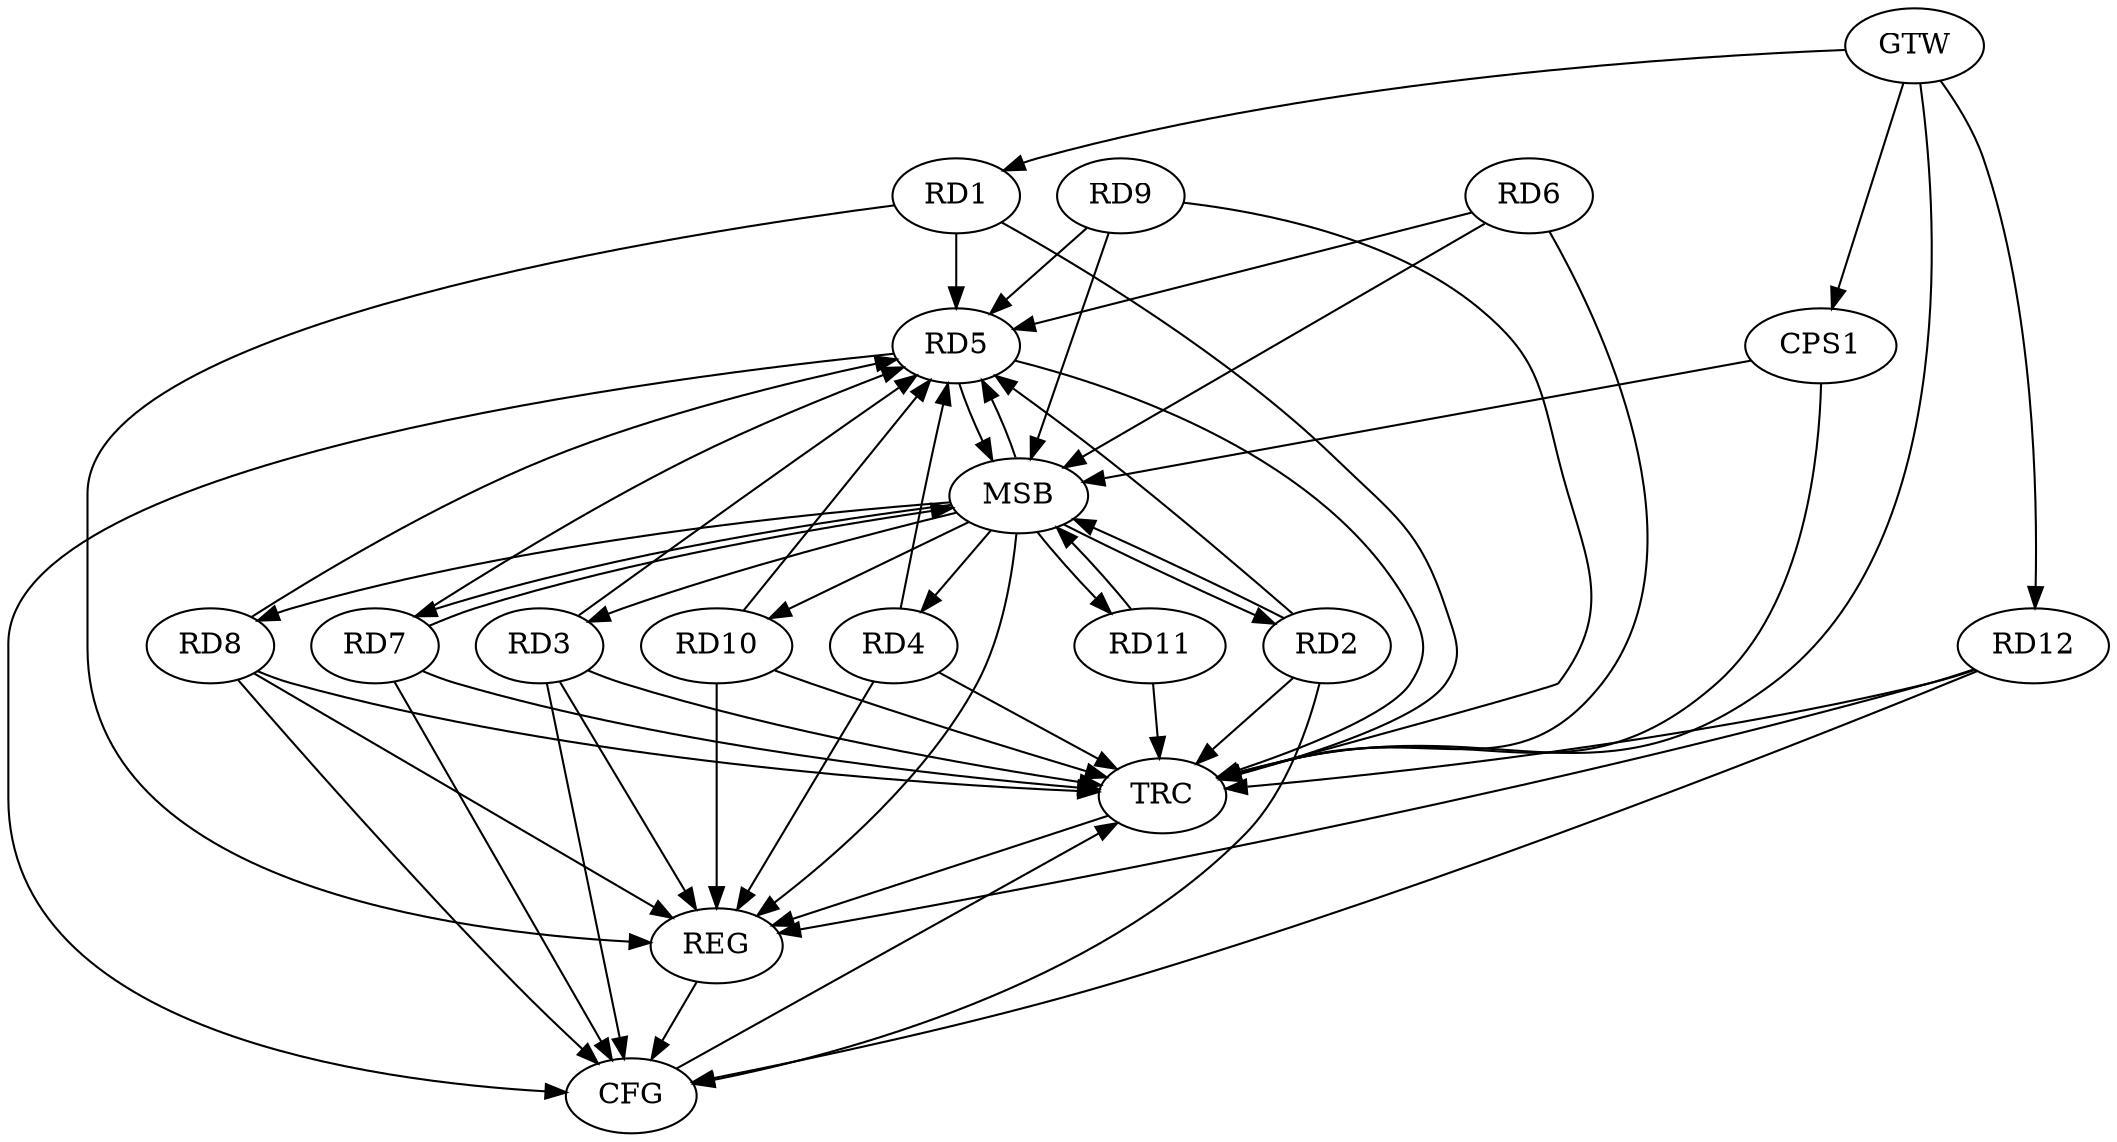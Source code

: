 strict digraph G {
  RD1 [ label="RD1" ];
  RD2 [ label="RD2" ];
  RD3 [ label="RD3" ];
  RD4 [ label="RD4" ];
  RD5 [ label="RD5" ];
  RD6 [ label="RD6" ];
  RD7 [ label="RD7" ];
  RD8 [ label="RD8" ];
  RD9 [ label="RD9" ];
  RD10 [ label="RD10" ];
  RD11 [ label="RD11" ];
  RD12 [ label="RD12" ];
  CPS1 [ label="CPS1" ];
  GTW [ label="GTW" ];
  REG [ label="REG" ];
  MSB [ label="MSB" ];
  CFG [ label="CFG" ];
  TRC [ label="TRC" ];
  RD10 -> RD5;
  GTW -> RD1;
  GTW -> RD12;
  GTW -> CPS1;
  RD1 -> REG;
  RD3 -> REG;
  RD4 -> REG;
  RD8 -> REG;
  RD10 -> REG;
  RD12 -> REG;
  RD2 -> MSB;
  MSB -> RD4;
  MSB -> REG;
  RD5 -> MSB;
  RD6 -> MSB;
  MSB -> RD7;
  MSB -> RD8;
  MSB -> RD11;
  RD7 -> MSB;
  RD9 -> MSB;
  MSB -> RD2;
  MSB -> RD3;
  MSB -> RD10;
  RD11 -> MSB;
  CPS1 -> MSB;
  MSB -> RD5;
  RD3 -> CFG;
  RD7 -> CFG;
  RD8 -> CFG;
  RD12 -> CFG;
  RD2 -> CFG;
  RD5 -> CFG;
  REG -> CFG;
  RD1 -> TRC;
  RD2 -> TRC;
  RD3 -> TRC;
  RD4 -> TRC;
  RD5 -> TRC;
  RD6 -> TRC;
  RD7 -> TRC;
  RD8 -> TRC;
  RD9 -> TRC;
  RD10 -> TRC;
  RD11 -> TRC;
  RD12 -> TRC;
  CPS1 -> TRC;
  GTW -> TRC;
  CFG -> TRC;
  TRC -> REG;
  RD3 -> RD5;
  RD9 -> RD5;
  RD4 -> RD5;
  RD1 -> RD5;
  RD8 -> RD5;
  RD6 -> RD5;
  RD2 -> RD5;
  RD7 -> RD5;
}
